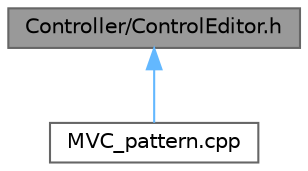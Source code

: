 digraph "Controller/ControlEditor.h"
{
 // LATEX_PDF_SIZE
  bgcolor="transparent";
  edge [fontname=Helvetica,fontsize=10,labelfontname=Helvetica,labelfontsize=10];
  node [fontname=Helvetica,fontsize=10,shape=box,height=0.2,width=0.4];
  Node1 [id="Node000001",label="Controller/ControlEditor.h",height=0.2,width=0.4,color="gray40", fillcolor="grey60", style="filled", fontcolor="black",tooltip="header file ControlEditor.h"];
  Node1 -> Node2 [id="edge1_Node000001_Node000002",dir="back",color="steelblue1",style="solid",tooltip=" "];
  Node2 [id="Node000002",label="MVC_pattern.cpp",height=0.2,width=0.4,color="grey40", fillcolor="white", style="filled",URL="$_m_v_c__pattern_8cpp.html",tooltip="файл MVC_pattern.cpp"];
}
